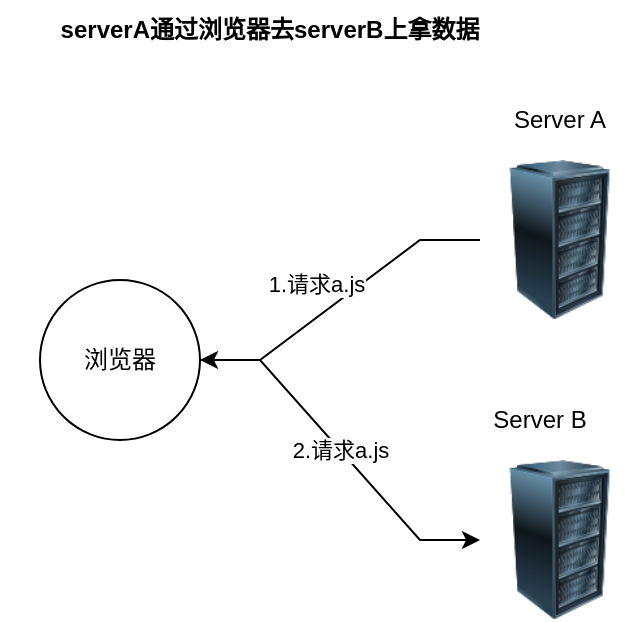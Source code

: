 <mxfile version="13.4.5" type="device"><diagram id="8A-z6RBXwsciu7Pm7OqL" name="Page-1"><mxGraphModel dx="1088" dy="688" grid="1" gridSize="10" guides="1" tooltips="1" connect="1" arrows="1" fold="1" page="1" pageScale="1" pageWidth="827" pageHeight="1169" math="0" shadow="0"><root><mxCell id="0"/><mxCell id="1" parent="0"/><mxCell id="wZfj87Kn_uNEhDtADUNR-5" style="edgeStyle=entityRelationEdgeStyle;rounded=0;orthogonalLoop=1;jettySize=auto;html=1;" edge="1" parent="1" source="wZfj87Kn_uNEhDtADUNR-2" target="wZfj87Kn_uNEhDtADUNR-4"><mxGeometry relative="1" as="geometry"/></mxCell><mxCell id="wZfj87Kn_uNEhDtADUNR-6" value="1.请求a.js" style="edgeLabel;html=1;align=center;verticalAlign=middle;resizable=0;points=[];" vertex="1" connectable="0" parent="wZfj87Kn_uNEhDtADUNR-5"><mxGeometry x="-0.461" y="-3" relative="1" as="geometry"><mxPoint x="-40.13" y="16.47" as="offset"/></mxGeometry></mxCell><mxCell id="wZfj87Kn_uNEhDtADUNR-2" value="" style="image;html=1;image=img/lib/clip_art/computers/Server_Rack_128x128.png" vertex="1" parent="1"><mxGeometry x="490" y="260" width="80" height="80" as="geometry"/></mxCell><mxCell id="wZfj87Kn_uNEhDtADUNR-3" value="" style="image;html=1;image=img/lib/clip_art/computers/Server_Rack_128x128.png" vertex="1" parent="1"><mxGeometry x="490" y="410" width="80" height="80" as="geometry"/></mxCell><mxCell id="wZfj87Kn_uNEhDtADUNR-7" value="2.请求a.js" style="edgeStyle=entityRelationEdgeStyle;rounded=0;orthogonalLoop=1;jettySize=auto;html=1;entryX=0;entryY=0.5;entryDx=0;entryDy=0;" edge="1" parent="1" source="wZfj87Kn_uNEhDtADUNR-4" target="wZfj87Kn_uNEhDtADUNR-3"><mxGeometry relative="1" as="geometry"/></mxCell><mxCell id="wZfj87Kn_uNEhDtADUNR-4" value="浏览器" style="ellipse;whiteSpace=wrap;html=1;aspect=fixed;" vertex="1" parent="1"><mxGeometry x="270" y="320" width="80" height="80" as="geometry"/></mxCell><mxCell id="wZfj87Kn_uNEhDtADUNR-9" value="Server A" style="text;html=1;strokeColor=none;fillColor=none;align=center;verticalAlign=middle;whiteSpace=wrap;rounded=0;" vertex="1" parent="1"><mxGeometry x="500" y="230" width="60" height="20" as="geometry"/></mxCell><mxCell id="wZfj87Kn_uNEhDtADUNR-10" value="Server B" style="text;html=1;strokeColor=none;fillColor=none;align=center;verticalAlign=middle;whiteSpace=wrap;rounded=0;" vertex="1" parent="1"><mxGeometry x="490" y="380" width="60" height="20" as="geometry"/></mxCell><mxCell id="wZfj87Kn_uNEhDtADUNR-11" value="serverA通过浏览器去serverB上拿数据" style="text;html=1;strokeColor=none;fillColor=none;align=center;verticalAlign=middle;whiteSpace=wrap;rounded=0;fontStyle=1" vertex="1" parent="1"><mxGeometry x="250" y="180" width="270" height="30" as="geometry"/></mxCell></root></mxGraphModel></diagram></mxfile>